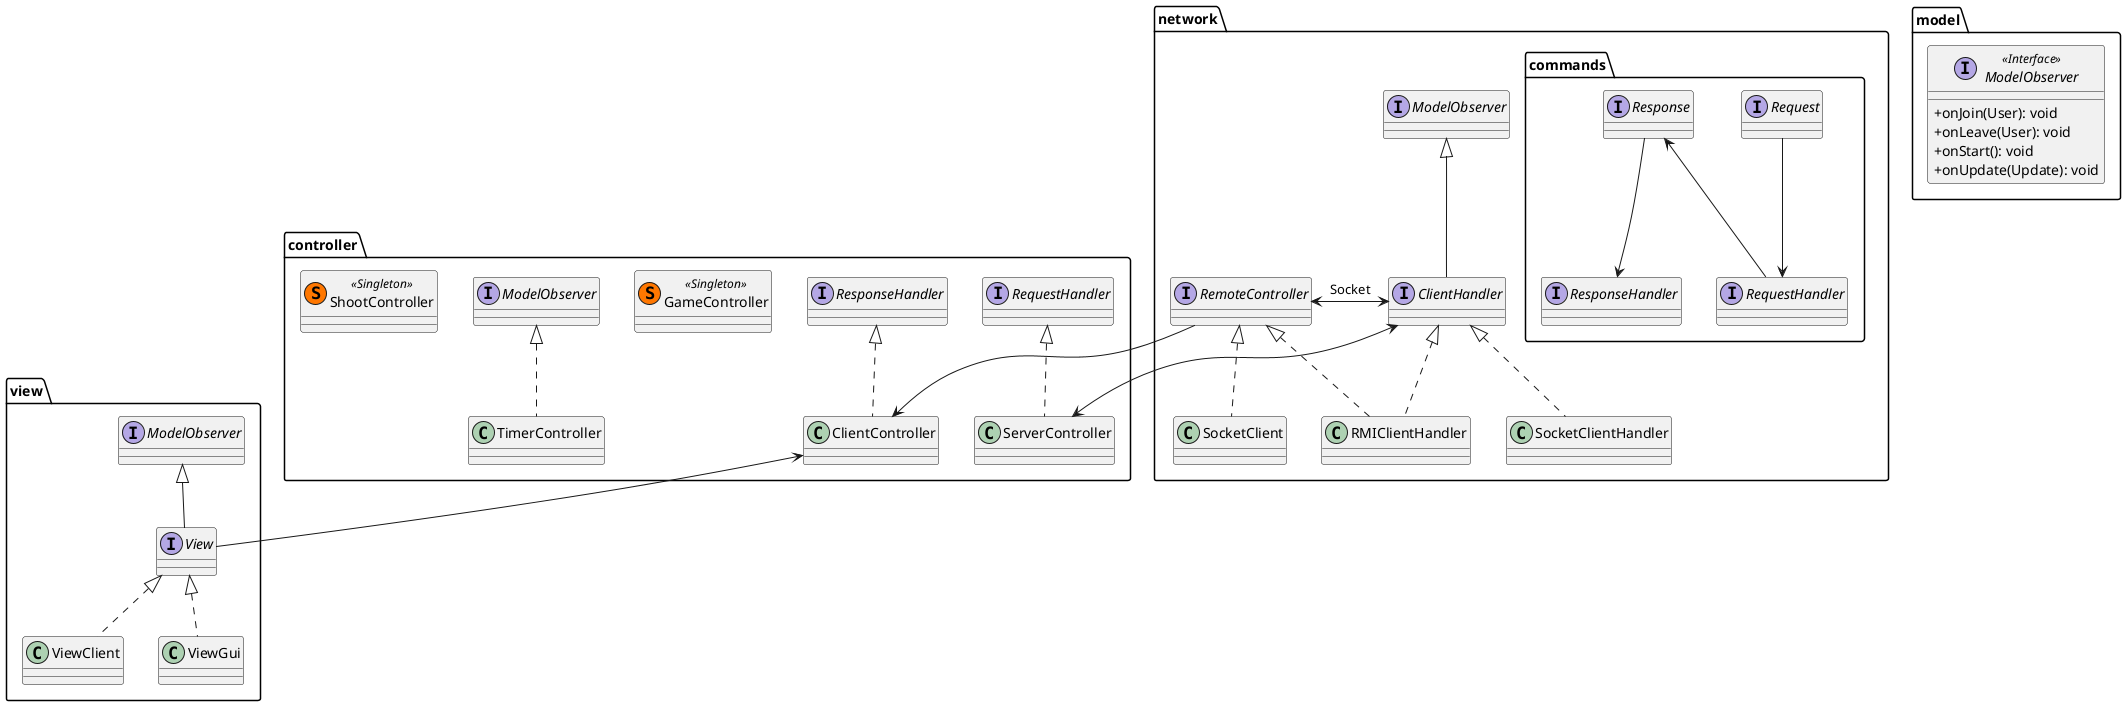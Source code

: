 @startuml
skinparam classAttributeIconSize 0
package model{
    interface ModelObserver <<Interface>>{
         + onJoin(User): void
         + onLeave(User): void
         + onStart(): void
         + onUpdate(Update): void
    }
}
package view{
     interface View extends ModelObserver
     class ViewClient implements View
     class ViewGui implements View
}

package network{

    package commands{
            interface RequestHandler
            interface ResponseHandler
            interface Request
            interface Response
        }
    interface RemoteController

    Request --> RequestHandler
    Response <-- RequestHandler
    Response --> ResponseHandler
    interface ClientHandler extends ModelObserver
    class SocketClientHandler implements ClientHandler
    class SocketClient implements RemoteController
    class RMIClientHandler implements ClientHandler, RemoteController

}

package controller{
    class TimerController implements ModelObserver
    class ServerController implements RequestHandler
    class GameController << (S,#FF7700) Singleton >>
    class ClientController implements ResponseHandler
    class ShootController << (S,#FF7700) Singleton >>
}

RemoteController --> ClientController
ClientController <-- View

ClientHandler <--> ServerController

RemoteController <-> ClientHandler: Socket

@enduml